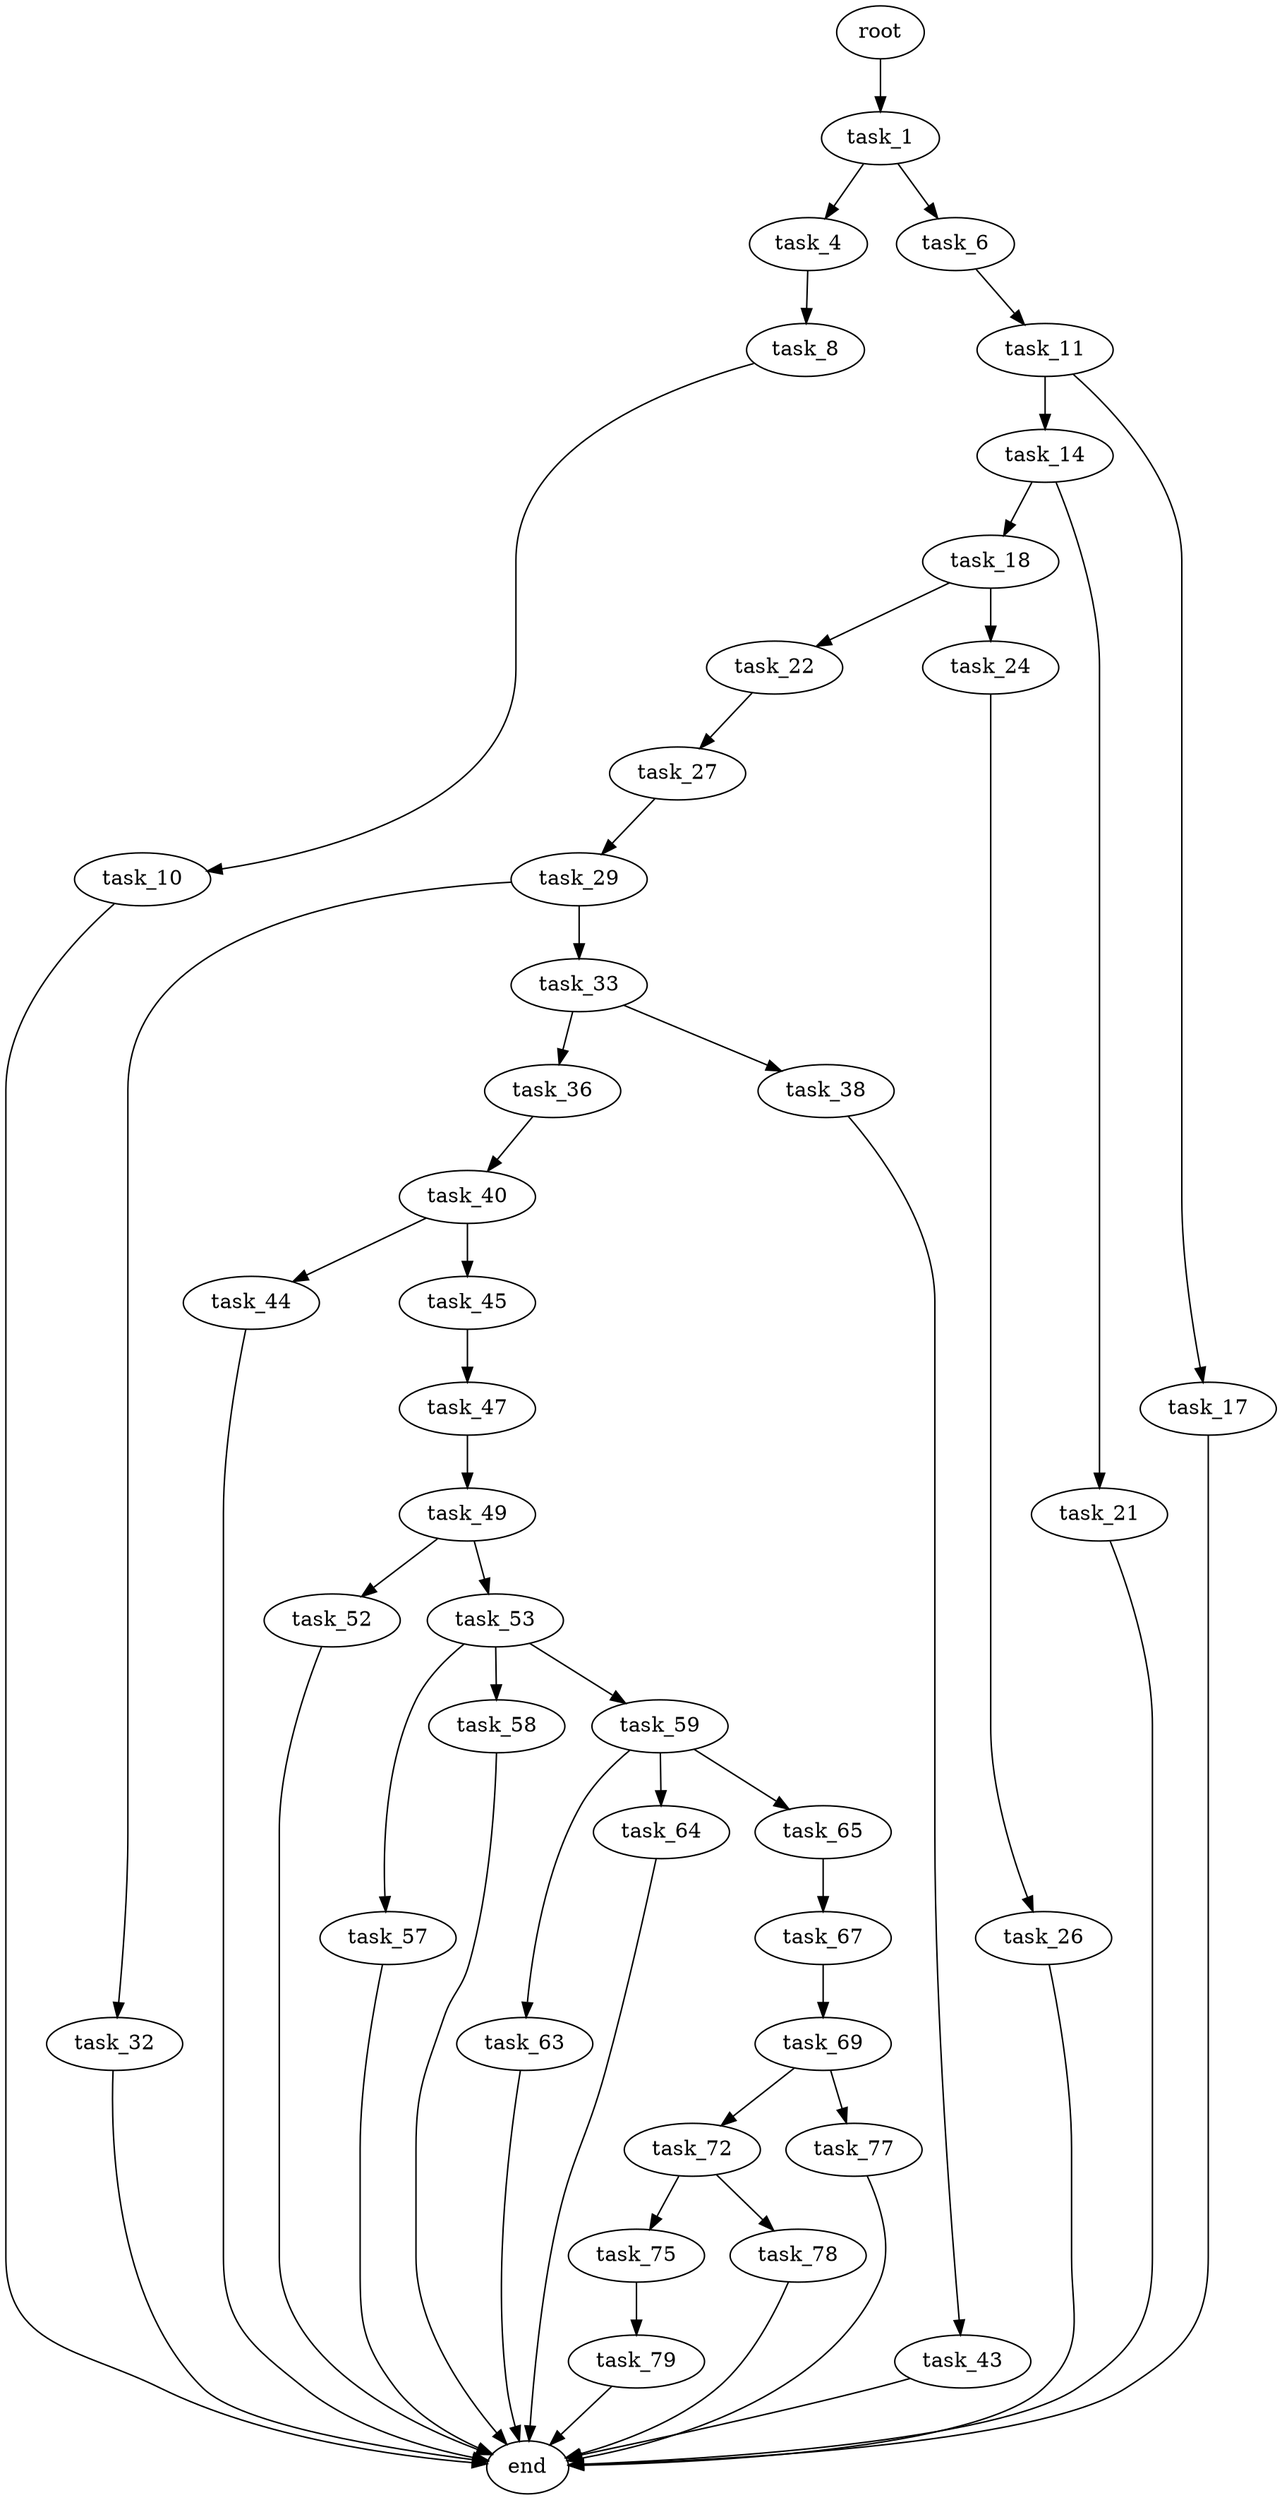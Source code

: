 digraph G {
  root [size="0.000000"];
  task_1 [size="14575578067.000000"];
  task_4 [size="68719476736.000000"];
  task_6 [size="68719476736.000000"];
  task_8 [size="782757789696.000000"];
  task_10 [size="34529747320.000000"];
  task_11 [size="782757789696.000000"];
  task_14 [size="549755813888.000000"];
  task_17 [size="7457476125.000000"];
  task_18 [size="368293445632.000000"];
  task_21 [size="907861372644.000000"];
  task_22 [size="368293445632.000000"];
  task_24 [size="32861272538.000000"];
  task_26 [size="368293445632.000000"];
  task_27 [size="28991029248.000000"];
  task_29 [size="21890757371.000000"];
  task_32 [size="1589429741.000000"];
  task_33 [size="68719476736.000000"];
  task_36 [size="1237183342.000000"];
  task_38 [size="3913951802.000000"];
  task_40 [size="42664249385.000000"];
  task_43 [size="691413603865.000000"];
  task_44 [size="207718674092.000000"];
  task_45 [size="549755813888.000000"];
  task_47 [size="1319616719.000000"];
  task_49 [size="331442339459.000000"];
  task_52 [size="108015971694.000000"];
  task_53 [size="68719476736.000000"];
  task_57 [size="368293445632.000000"];
  task_58 [size="282536047508.000000"];
  task_59 [size="64317639911.000000"];
  task_63 [size="85602793554.000000"];
  task_64 [size="782757789696.000000"];
  task_65 [size="649097984.000000"];
  task_67 [size="68719476736.000000"];
  task_69 [size="129600268767.000000"];
  task_72 [size="216410083036.000000"];
  task_75 [size="1130972808299.000000"];
  task_77 [size="5873566066.000000"];
  task_78 [size="2571709910.000000"];
  task_79 [size="113574114432.000000"];
  end [size="0.000000"];

  root -> task_1 [size="1.000000"];
  task_1 -> task_4 [size="411041792.000000"];
  task_1 -> task_6 [size="411041792.000000"];
  task_4 -> task_8 [size="134217728.000000"];
  task_6 -> task_11 [size="134217728.000000"];
  task_8 -> task_10 [size="679477248.000000"];
  task_10 -> end [size="1.000000"];
  task_11 -> task_14 [size="679477248.000000"];
  task_11 -> task_17 [size="679477248.000000"];
  task_14 -> task_18 [size="536870912.000000"];
  task_14 -> task_21 [size="536870912.000000"];
  task_17 -> end [size="1.000000"];
  task_18 -> task_22 [size="411041792.000000"];
  task_18 -> task_24 [size="411041792.000000"];
  task_21 -> end [size="1.000000"];
  task_22 -> task_27 [size="411041792.000000"];
  task_24 -> task_26 [size="536870912.000000"];
  task_26 -> end [size="1.000000"];
  task_27 -> task_29 [size="75497472.000000"];
  task_29 -> task_32 [size="33554432.000000"];
  task_29 -> task_33 [size="33554432.000000"];
  task_32 -> end [size="1.000000"];
  task_33 -> task_36 [size="134217728.000000"];
  task_33 -> task_38 [size="134217728.000000"];
  task_36 -> task_40 [size="75497472.000000"];
  task_38 -> task_43 [size="209715200.000000"];
  task_40 -> task_44 [size="33554432.000000"];
  task_40 -> task_45 [size="33554432.000000"];
  task_43 -> end [size="1.000000"];
  task_44 -> end [size="1.000000"];
  task_45 -> task_47 [size="536870912.000000"];
  task_47 -> task_49 [size="33554432.000000"];
  task_49 -> task_52 [size="301989888.000000"];
  task_49 -> task_53 [size="301989888.000000"];
  task_52 -> end [size="1.000000"];
  task_53 -> task_57 [size="134217728.000000"];
  task_53 -> task_58 [size="134217728.000000"];
  task_53 -> task_59 [size="134217728.000000"];
  task_57 -> end [size="1.000000"];
  task_58 -> end [size="1.000000"];
  task_59 -> task_63 [size="75497472.000000"];
  task_59 -> task_64 [size="75497472.000000"];
  task_59 -> task_65 [size="75497472.000000"];
  task_63 -> end [size="1.000000"];
  task_64 -> end [size="1.000000"];
  task_65 -> task_67 [size="75497472.000000"];
  task_67 -> task_69 [size="134217728.000000"];
  task_69 -> task_72 [size="209715200.000000"];
  task_69 -> task_77 [size="209715200.000000"];
  task_72 -> task_75 [size="536870912.000000"];
  task_72 -> task_78 [size="536870912.000000"];
  task_75 -> task_79 [size="679477248.000000"];
  task_77 -> end [size="1.000000"];
  task_78 -> end [size="1.000000"];
  task_79 -> end [size="1.000000"];
}
